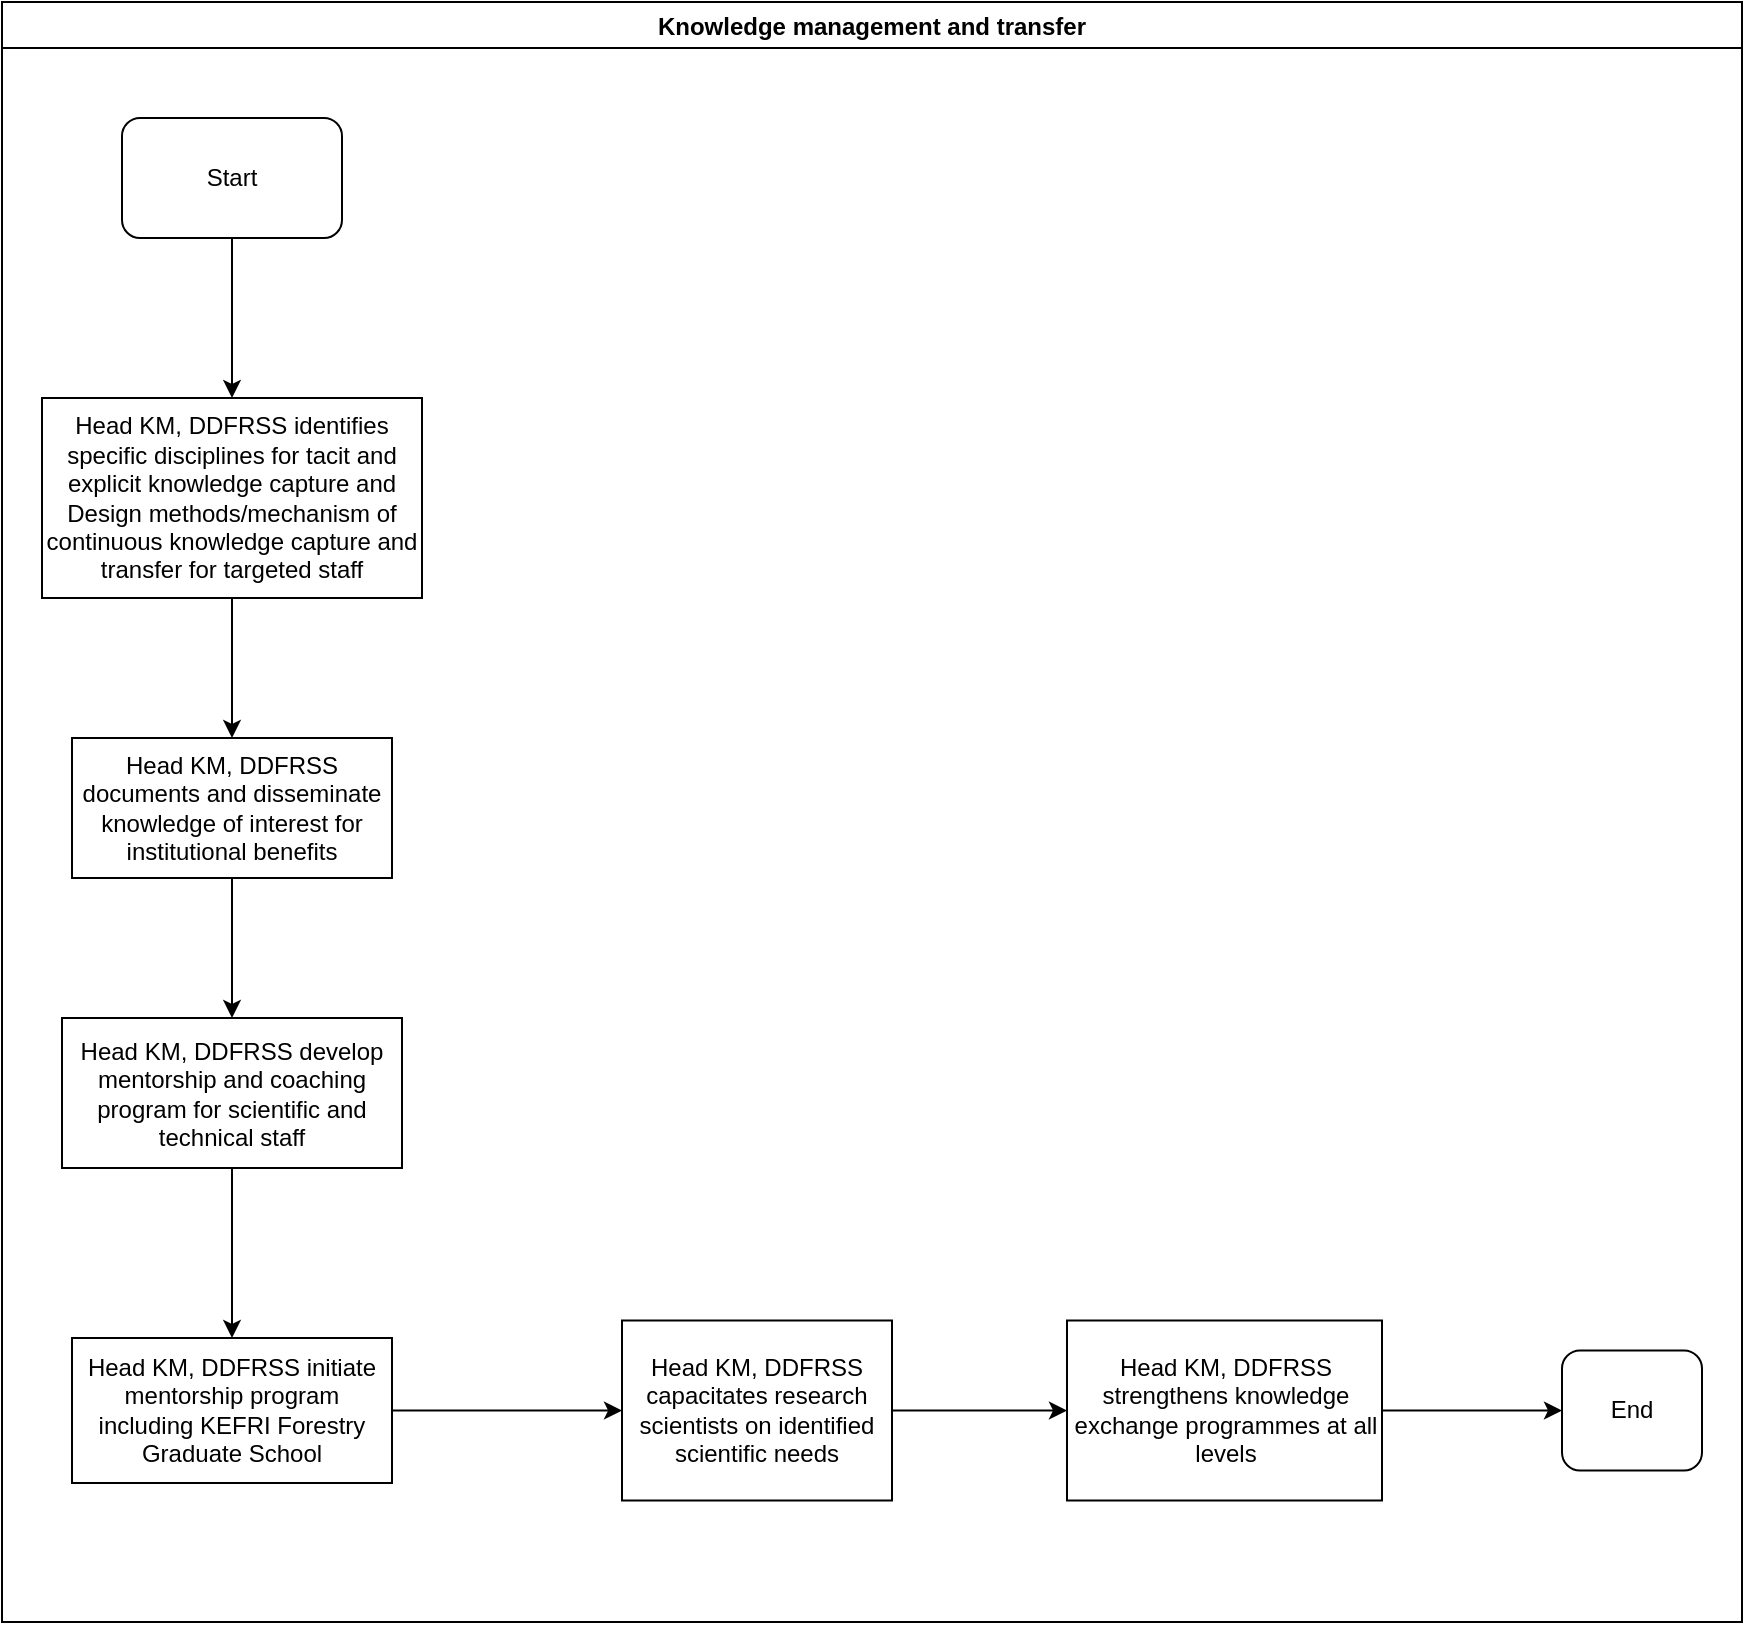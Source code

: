 <mxfile version="14.2.7" type="github">
  <diagram id="t1Sa_8uDAhOk3Hs4lk9J" name="Page-1">
    <mxGraphModel dx="1038" dy="547" grid="1" gridSize="10" guides="1" tooltips="1" connect="1" arrows="1" fold="1" page="1" pageScale="1" pageWidth="1169" pageHeight="827" math="0" shadow="0">
      <root>
        <mxCell id="0" />
        <mxCell id="1" parent="0" />
        <mxCell id="RjieknQxghEn6yLa9xYC-1" value="Knowledge management and transfer" style="swimlane;" vertex="1" parent="1">
          <mxGeometry x="10" y="10" width="870" height="810" as="geometry" />
        </mxCell>
        <mxCell id="RjieknQxghEn6yLa9xYC-2" value="Start" style="rounded=1;whiteSpace=wrap;html=1;" vertex="1" parent="RjieknQxghEn6yLa9xYC-1">
          <mxGeometry x="60" y="58" width="110" height="60" as="geometry" />
        </mxCell>
        <mxCell id="RjieknQxghEn6yLa9xYC-5" value="Head KM, DDFRSS identifies specific disciplines for tacit and explicit knowledge capture and Design methods/mechanism of continuous knowledge capture and transfer for targeted staff" style="rounded=0;whiteSpace=wrap;html=1;" vertex="1" parent="RjieknQxghEn6yLa9xYC-1">
          <mxGeometry x="20" y="198" width="190" height="100" as="geometry" />
        </mxCell>
        <mxCell id="RjieknQxghEn6yLa9xYC-4" value="" style="edgeStyle=orthogonalEdgeStyle;rounded=0;orthogonalLoop=1;jettySize=auto;html=1;" edge="1" parent="RjieknQxghEn6yLa9xYC-1" source="RjieknQxghEn6yLa9xYC-2" target="RjieknQxghEn6yLa9xYC-5">
          <mxGeometry relative="1" as="geometry">
            <mxPoint x="115" y="198" as="targetPoint" />
          </mxGeometry>
        </mxCell>
        <mxCell id="RjieknQxghEn6yLa9xYC-6" value="Head KM, DDFRSS documents and disseminate knowledge of interest for institutional benefits" style="whiteSpace=wrap;html=1;rounded=0;" vertex="1" parent="RjieknQxghEn6yLa9xYC-1">
          <mxGeometry x="35" y="368" width="160" height="70" as="geometry" />
        </mxCell>
        <mxCell id="RjieknQxghEn6yLa9xYC-7" value="" style="edgeStyle=orthogonalEdgeStyle;rounded=0;orthogonalLoop=1;jettySize=auto;html=1;" edge="1" parent="RjieknQxghEn6yLa9xYC-1" source="RjieknQxghEn6yLa9xYC-5" target="RjieknQxghEn6yLa9xYC-6">
          <mxGeometry relative="1" as="geometry" />
        </mxCell>
        <mxCell id="RjieknQxghEn6yLa9xYC-8" value="Head KM, DDFRSS develop mentorship and coaching program for scientific and technical staff" style="whiteSpace=wrap;html=1;rounded=0;" vertex="1" parent="RjieknQxghEn6yLa9xYC-1">
          <mxGeometry x="30" y="508" width="170" height="75" as="geometry" />
        </mxCell>
        <mxCell id="RjieknQxghEn6yLa9xYC-9" value="" style="edgeStyle=orthogonalEdgeStyle;rounded=0;orthogonalLoop=1;jettySize=auto;html=1;" edge="1" parent="RjieknQxghEn6yLa9xYC-1" source="RjieknQxghEn6yLa9xYC-6" target="RjieknQxghEn6yLa9xYC-8">
          <mxGeometry relative="1" as="geometry" />
        </mxCell>
        <mxCell id="RjieknQxghEn6yLa9xYC-10" value="Head KM, DDFRSS initiate mentorship program including KEFRI Forestry Graduate School" style="whiteSpace=wrap;html=1;rounded=0;" vertex="1" parent="RjieknQxghEn6yLa9xYC-1">
          <mxGeometry x="35" y="668" width="160" height="72.5" as="geometry" />
        </mxCell>
        <mxCell id="RjieknQxghEn6yLa9xYC-11" value="" style="edgeStyle=orthogonalEdgeStyle;rounded=0;orthogonalLoop=1;jettySize=auto;html=1;" edge="1" parent="RjieknQxghEn6yLa9xYC-1" source="RjieknQxghEn6yLa9xYC-8" target="RjieknQxghEn6yLa9xYC-10">
          <mxGeometry relative="1" as="geometry" />
        </mxCell>
        <mxCell id="RjieknQxghEn6yLa9xYC-12" value="Head KM, DDFRSS capacitates research scientists on identified scientific needs" style="whiteSpace=wrap;html=1;rounded=0;" vertex="1" parent="RjieknQxghEn6yLa9xYC-1">
          <mxGeometry x="310" y="659.25" width="135" height="90" as="geometry" />
        </mxCell>
        <mxCell id="RjieknQxghEn6yLa9xYC-13" value="" style="edgeStyle=orthogonalEdgeStyle;rounded=0;orthogonalLoop=1;jettySize=auto;html=1;" edge="1" parent="RjieknQxghEn6yLa9xYC-1" source="RjieknQxghEn6yLa9xYC-10" target="RjieknQxghEn6yLa9xYC-12">
          <mxGeometry relative="1" as="geometry" />
        </mxCell>
        <mxCell id="RjieknQxghEn6yLa9xYC-14" value="Head KM, DDFRSS strengthens knowledge exchange programmes at all levels" style="whiteSpace=wrap;html=1;rounded=0;" vertex="1" parent="RjieknQxghEn6yLa9xYC-1">
          <mxGeometry x="532.5" y="659.25" width="157.5" height="90" as="geometry" />
        </mxCell>
        <mxCell id="RjieknQxghEn6yLa9xYC-15" value="" style="edgeStyle=orthogonalEdgeStyle;rounded=0;orthogonalLoop=1;jettySize=auto;html=1;" edge="1" parent="RjieknQxghEn6yLa9xYC-1" source="RjieknQxghEn6yLa9xYC-12" target="RjieknQxghEn6yLa9xYC-14">
          <mxGeometry relative="1" as="geometry" />
        </mxCell>
        <mxCell id="RjieknQxghEn6yLa9xYC-19" value="End" style="rounded=1;whiteSpace=wrap;html=1;" vertex="1" parent="RjieknQxghEn6yLa9xYC-1">
          <mxGeometry x="780" y="674.25" width="70" height="60" as="geometry" />
        </mxCell>
        <mxCell id="RjieknQxghEn6yLa9xYC-17" value="" style="edgeStyle=orthogonalEdgeStyle;rounded=0;orthogonalLoop=1;jettySize=auto;html=1;" edge="1" parent="RjieknQxghEn6yLa9xYC-1" source="RjieknQxghEn6yLa9xYC-14" target="RjieknQxghEn6yLa9xYC-19">
          <mxGeometry relative="1" as="geometry">
            <mxPoint x="788.75" y="704.25" as="targetPoint" />
          </mxGeometry>
        </mxCell>
      </root>
    </mxGraphModel>
  </diagram>
</mxfile>

